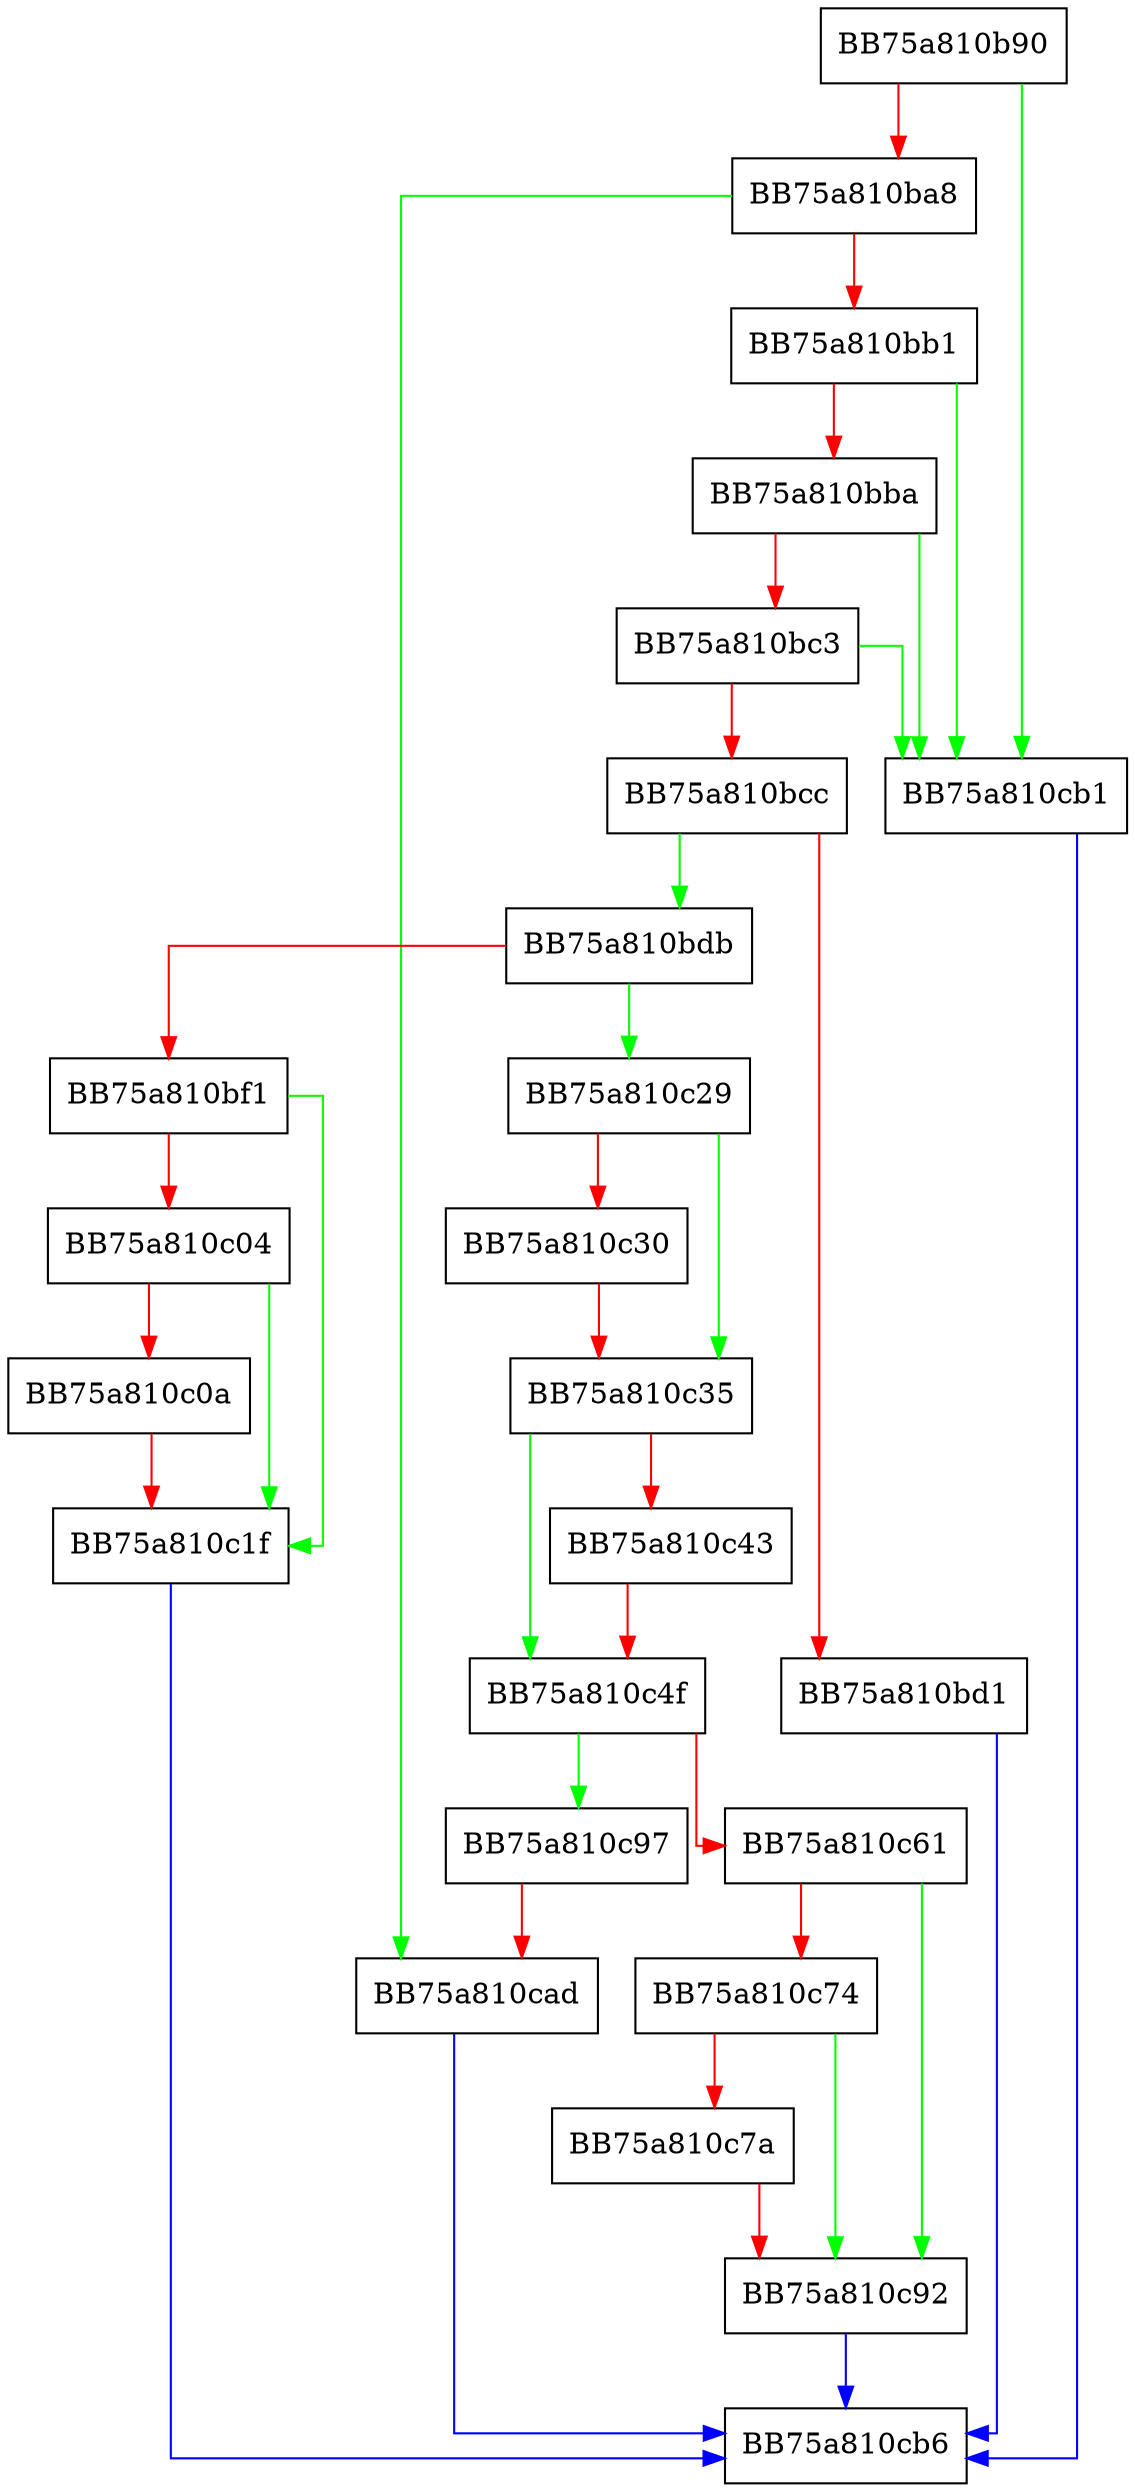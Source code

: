 digraph Open {
  node [shape="box"];
  graph [splines=ortho];
  BB75a810b90 -> BB75a810cb1 [color="green"];
  BB75a810b90 -> BB75a810ba8 [color="red"];
  BB75a810ba8 -> BB75a810cad [color="green"];
  BB75a810ba8 -> BB75a810bb1 [color="red"];
  BB75a810bb1 -> BB75a810cb1 [color="green"];
  BB75a810bb1 -> BB75a810bba [color="red"];
  BB75a810bba -> BB75a810cb1 [color="green"];
  BB75a810bba -> BB75a810bc3 [color="red"];
  BB75a810bc3 -> BB75a810cb1 [color="green"];
  BB75a810bc3 -> BB75a810bcc [color="red"];
  BB75a810bcc -> BB75a810bdb [color="green"];
  BB75a810bcc -> BB75a810bd1 [color="red"];
  BB75a810bd1 -> BB75a810cb6 [color="blue"];
  BB75a810bdb -> BB75a810c29 [color="green"];
  BB75a810bdb -> BB75a810bf1 [color="red"];
  BB75a810bf1 -> BB75a810c1f [color="green"];
  BB75a810bf1 -> BB75a810c04 [color="red"];
  BB75a810c04 -> BB75a810c1f [color="green"];
  BB75a810c04 -> BB75a810c0a [color="red"];
  BB75a810c0a -> BB75a810c1f [color="red"];
  BB75a810c1f -> BB75a810cb6 [color="blue"];
  BB75a810c29 -> BB75a810c35 [color="green"];
  BB75a810c29 -> BB75a810c30 [color="red"];
  BB75a810c30 -> BB75a810c35 [color="red"];
  BB75a810c35 -> BB75a810c4f [color="green"];
  BB75a810c35 -> BB75a810c43 [color="red"];
  BB75a810c43 -> BB75a810c4f [color="red"];
  BB75a810c4f -> BB75a810c97 [color="green"];
  BB75a810c4f -> BB75a810c61 [color="red"];
  BB75a810c61 -> BB75a810c92 [color="green"];
  BB75a810c61 -> BB75a810c74 [color="red"];
  BB75a810c74 -> BB75a810c92 [color="green"];
  BB75a810c74 -> BB75a810c7a [color="red"];
  BB75a810c7a -> BB75a810c92 [color="red"];
  BB75a810c92 -> BB75a810cb6 [color="blue"];
  BB75a810c97 -> BB75a810cad [color="red"];
  BB75a810cad -> BB75a810cb6 [color="blue"];
  BB75a810cb1 -> BB75a810cb6 [color="blue"];
}